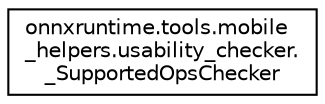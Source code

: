 digraph "Graphical Class Hierarchy"
{
 // LATEX_PDF_SIZE
  edge [fontname="Helvetica",fontsize="10",labelfontname="Helvetica",labelfontsize="10"];
  node [fontname="Helvetica",fontsize="10",shape=record];
  rankdir="LR";
  Node0 [label="onnxruntime.tools.mobile\l_helpers.usability_checker.\l_SupportedOpsChecker",height=0.2,width=0.4,color="black", fillcolor="white", style="filled",URL="$classonnxruntime_1_1tools_1_1mobile__helpers_1_1usability__checker_1_1__SupportedOpsChecker.html",tooltip=" "];
}
